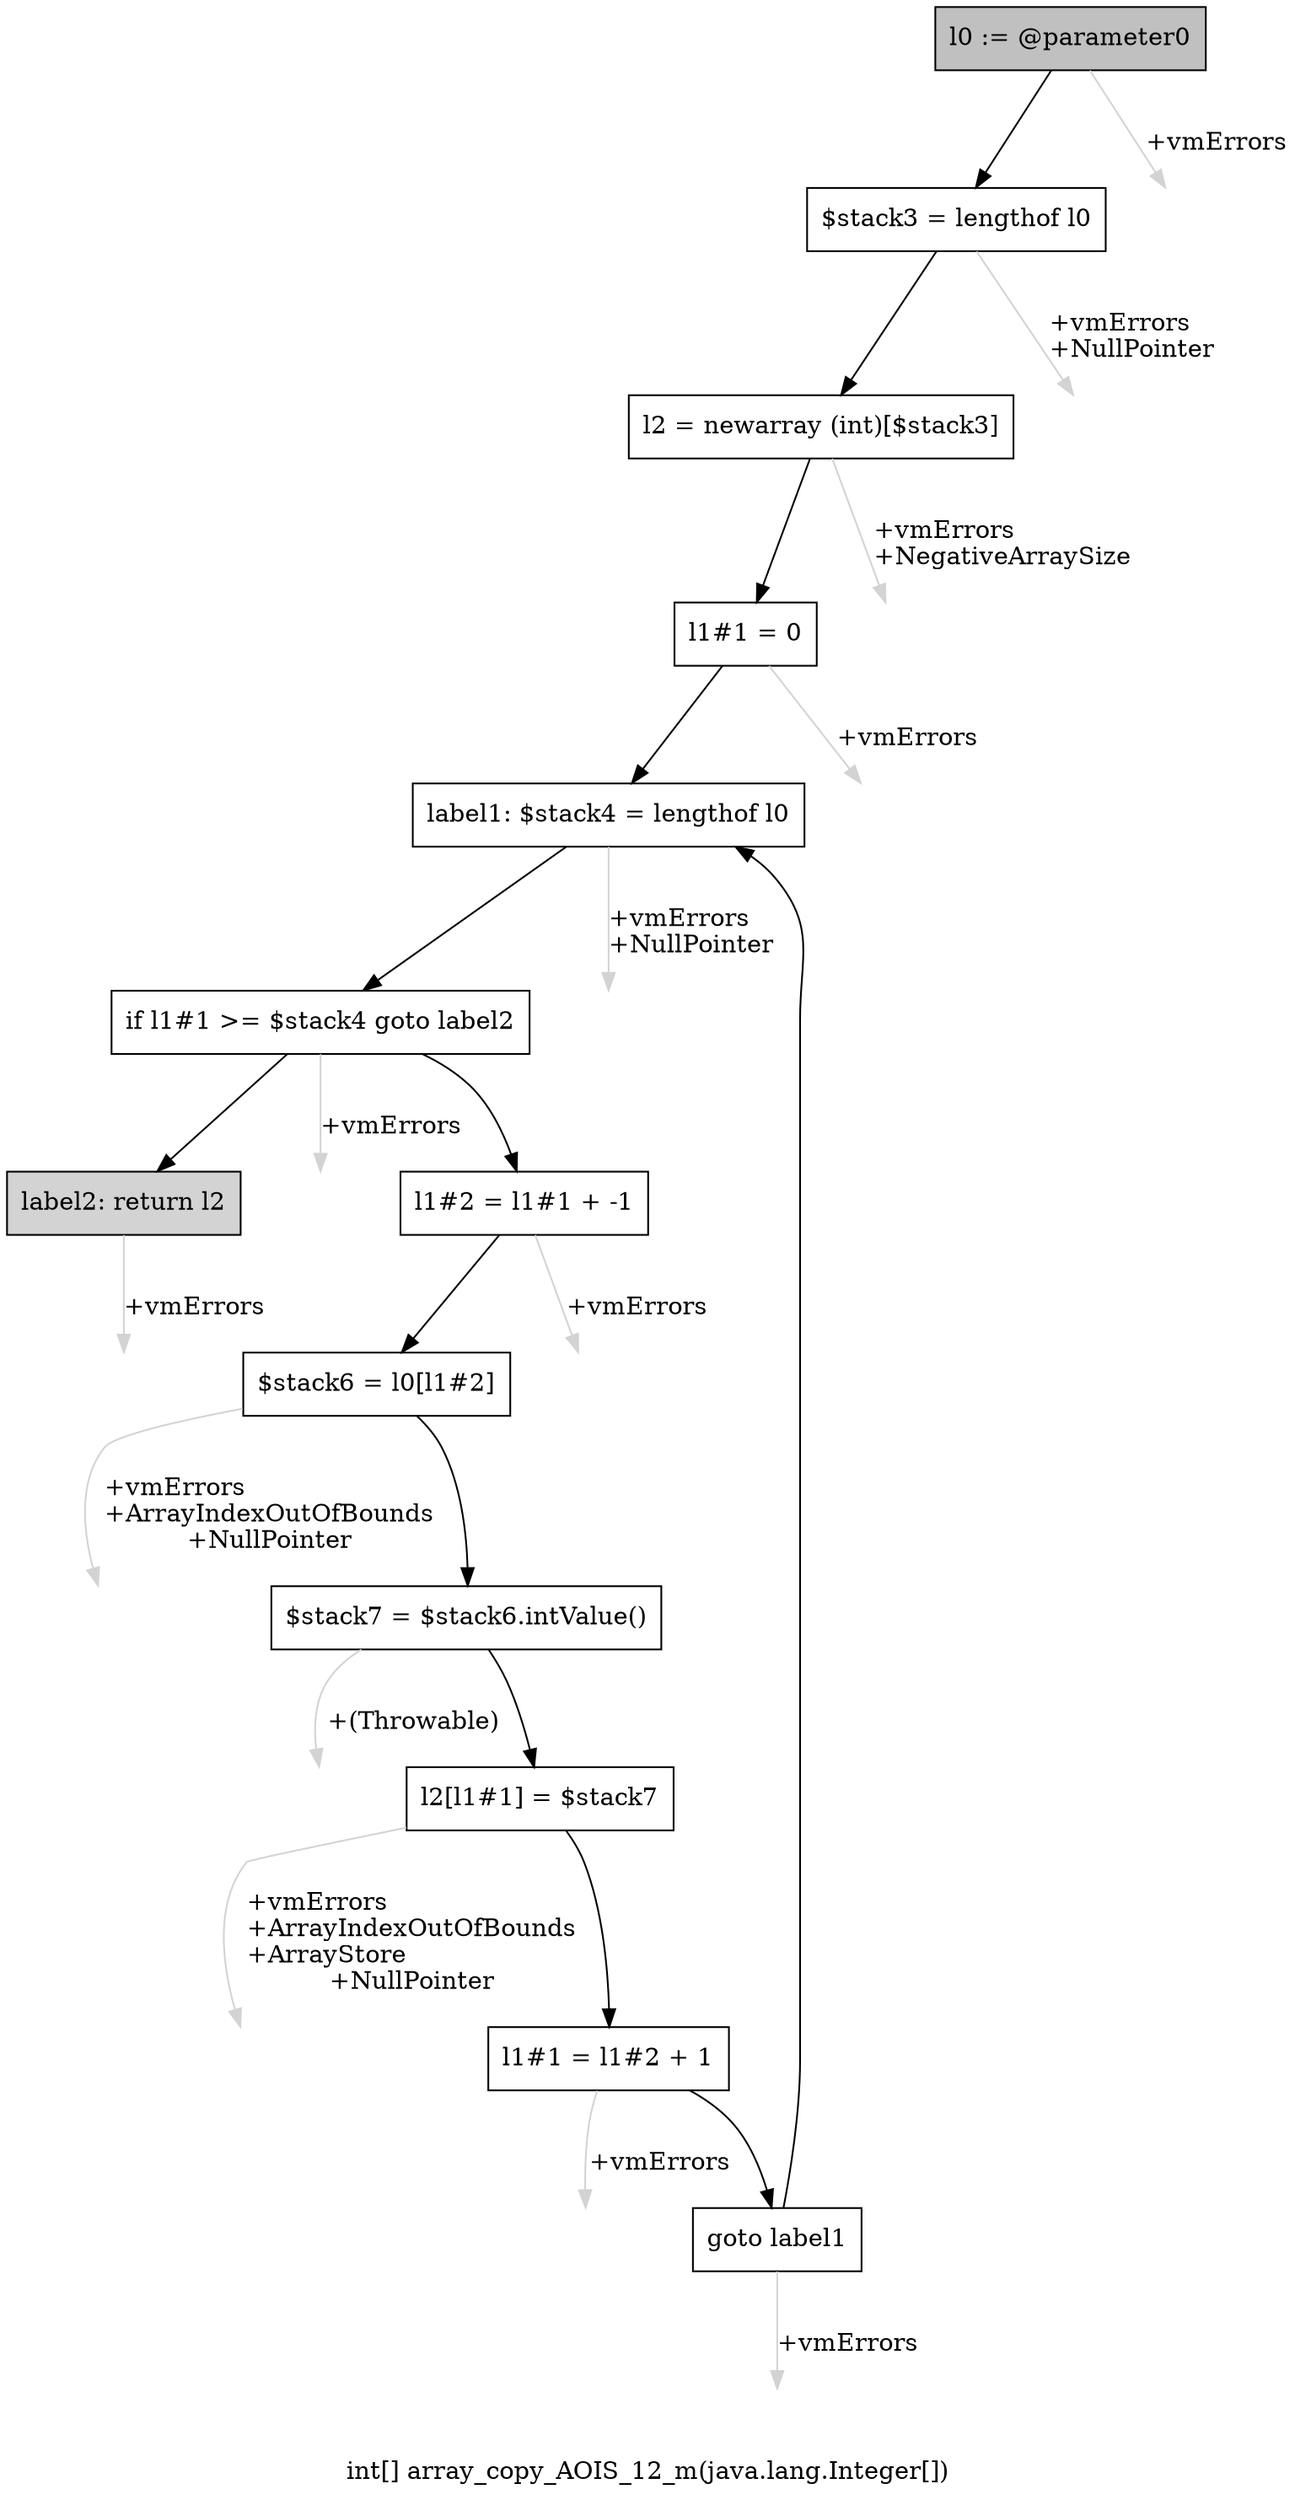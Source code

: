 digraph "int[] array_copy_AOIS_12_m(java.lang.Integer[])" {
    label="int[] array_copy_AOIS_12_m(java.lang.Integer[])";
    node [shape=box];
    "0" [style=filled,fillcolor=gray,label="l0 := @parameter0",];
    "1" [label="$stack3 = lengthof l0",];
    "0"->"1" [color=black,];
    "13" [style=invis,label="Esc",];
    "0"->"13" [color=lightgray,label="\l+vmErrors",];
    "2" [label="l2 = newarray (int)[$stack3]",];
    "1"->"2" [color=black,];
    "14" [style=invis,label="Esc",];
    "1"->"14" [color=lightgray,label="\l+vmErrors\l+NullPointer",];
    "3" [label="l1#1 = 0",];
    "2"->"3" [color=black,];
    "15" [style=invis,label="Esc",];
    "2"->"15" [color=lightgray,label="\l+vmErrors\l+NegativeArraySize",];
    "4" [label="label1: $stack4 = lengthof l0",];
    "3"->"4" [color=black,];
    "16" [style=invis,label="Esc",];
    "3"->"16" [color=lightgray,label="\l+vmErrors",];
    "5" [label="if l1#1 >= $stack4 goto label2",];
    "4"->"5" [color=black,];
    "17" [style=invis,label="Esc",];
    "4"->"17" [color=lightgray,label="\l+vmErrors\l+NullPointer",];
    "6" [label="l1#2 = l1#1 + -1",];
    "5"->"6" [color=black,];
    "12" [style=filled,fillcolor=lightgray,label="label2: return l2",];
    "5"->"12" [color=black,];
    "18" [style=invis,label="Esc",];
    "5"->"18" [color=lightgray,label="\l+vmErrors",];
    "7" [label="$stack6 = l0[l1#2]",];
    "6"->"7" [color=black,];
    "19" [style=invis,label="Esc",];
    "6"->"19" [color=lightgray,label="\l+vmErrors",];
    "8" [label="$stack7 = $stack6.intValue()",];
    "7"->"8" [color=black,];
    "20" [style=invis,label="Esc",];
    "7"->"20" [color=lightgray,label="\l+vmErrors\l+ArrayIndexOutOfBounds\l+NullPointer",];
    "9" [label="l2[l1#1] = $stack7",];
    "8"->"9" [color=black,];
    "21" [style=invis,label="Esc",];
    "8"->"21" [color=lightgray,label="\l+(Throwable)",];
    "10" [label="l1#1 = l1#2 + 1",];
    "9"->"10" [color=black,];
    "22" [style=invis,label="Esc",];
    "9"->"22" [color=lightgray,label="\l+vmErrors\l+ArrayIndexOutOfBounds\l+ArrayStore\l+NullPointer",];
    "11" [label="goto label1",];
    "10"->"11" [color=black,];
    "23" [style=invis,label="Esc",];
    "10"->"23" [color=lightgray,label="\l+vmErrors",];
    "11"->"4" [color=black,];
    "24" [style=invis,label="Esc",];
    "11"->"24" [color=lightgray,label="\l+vmErrors",];
    "25" [style=invis,label="Esc",];
    "12"->"25" [color=lightgray,label="\l+vmErrors",];
}
